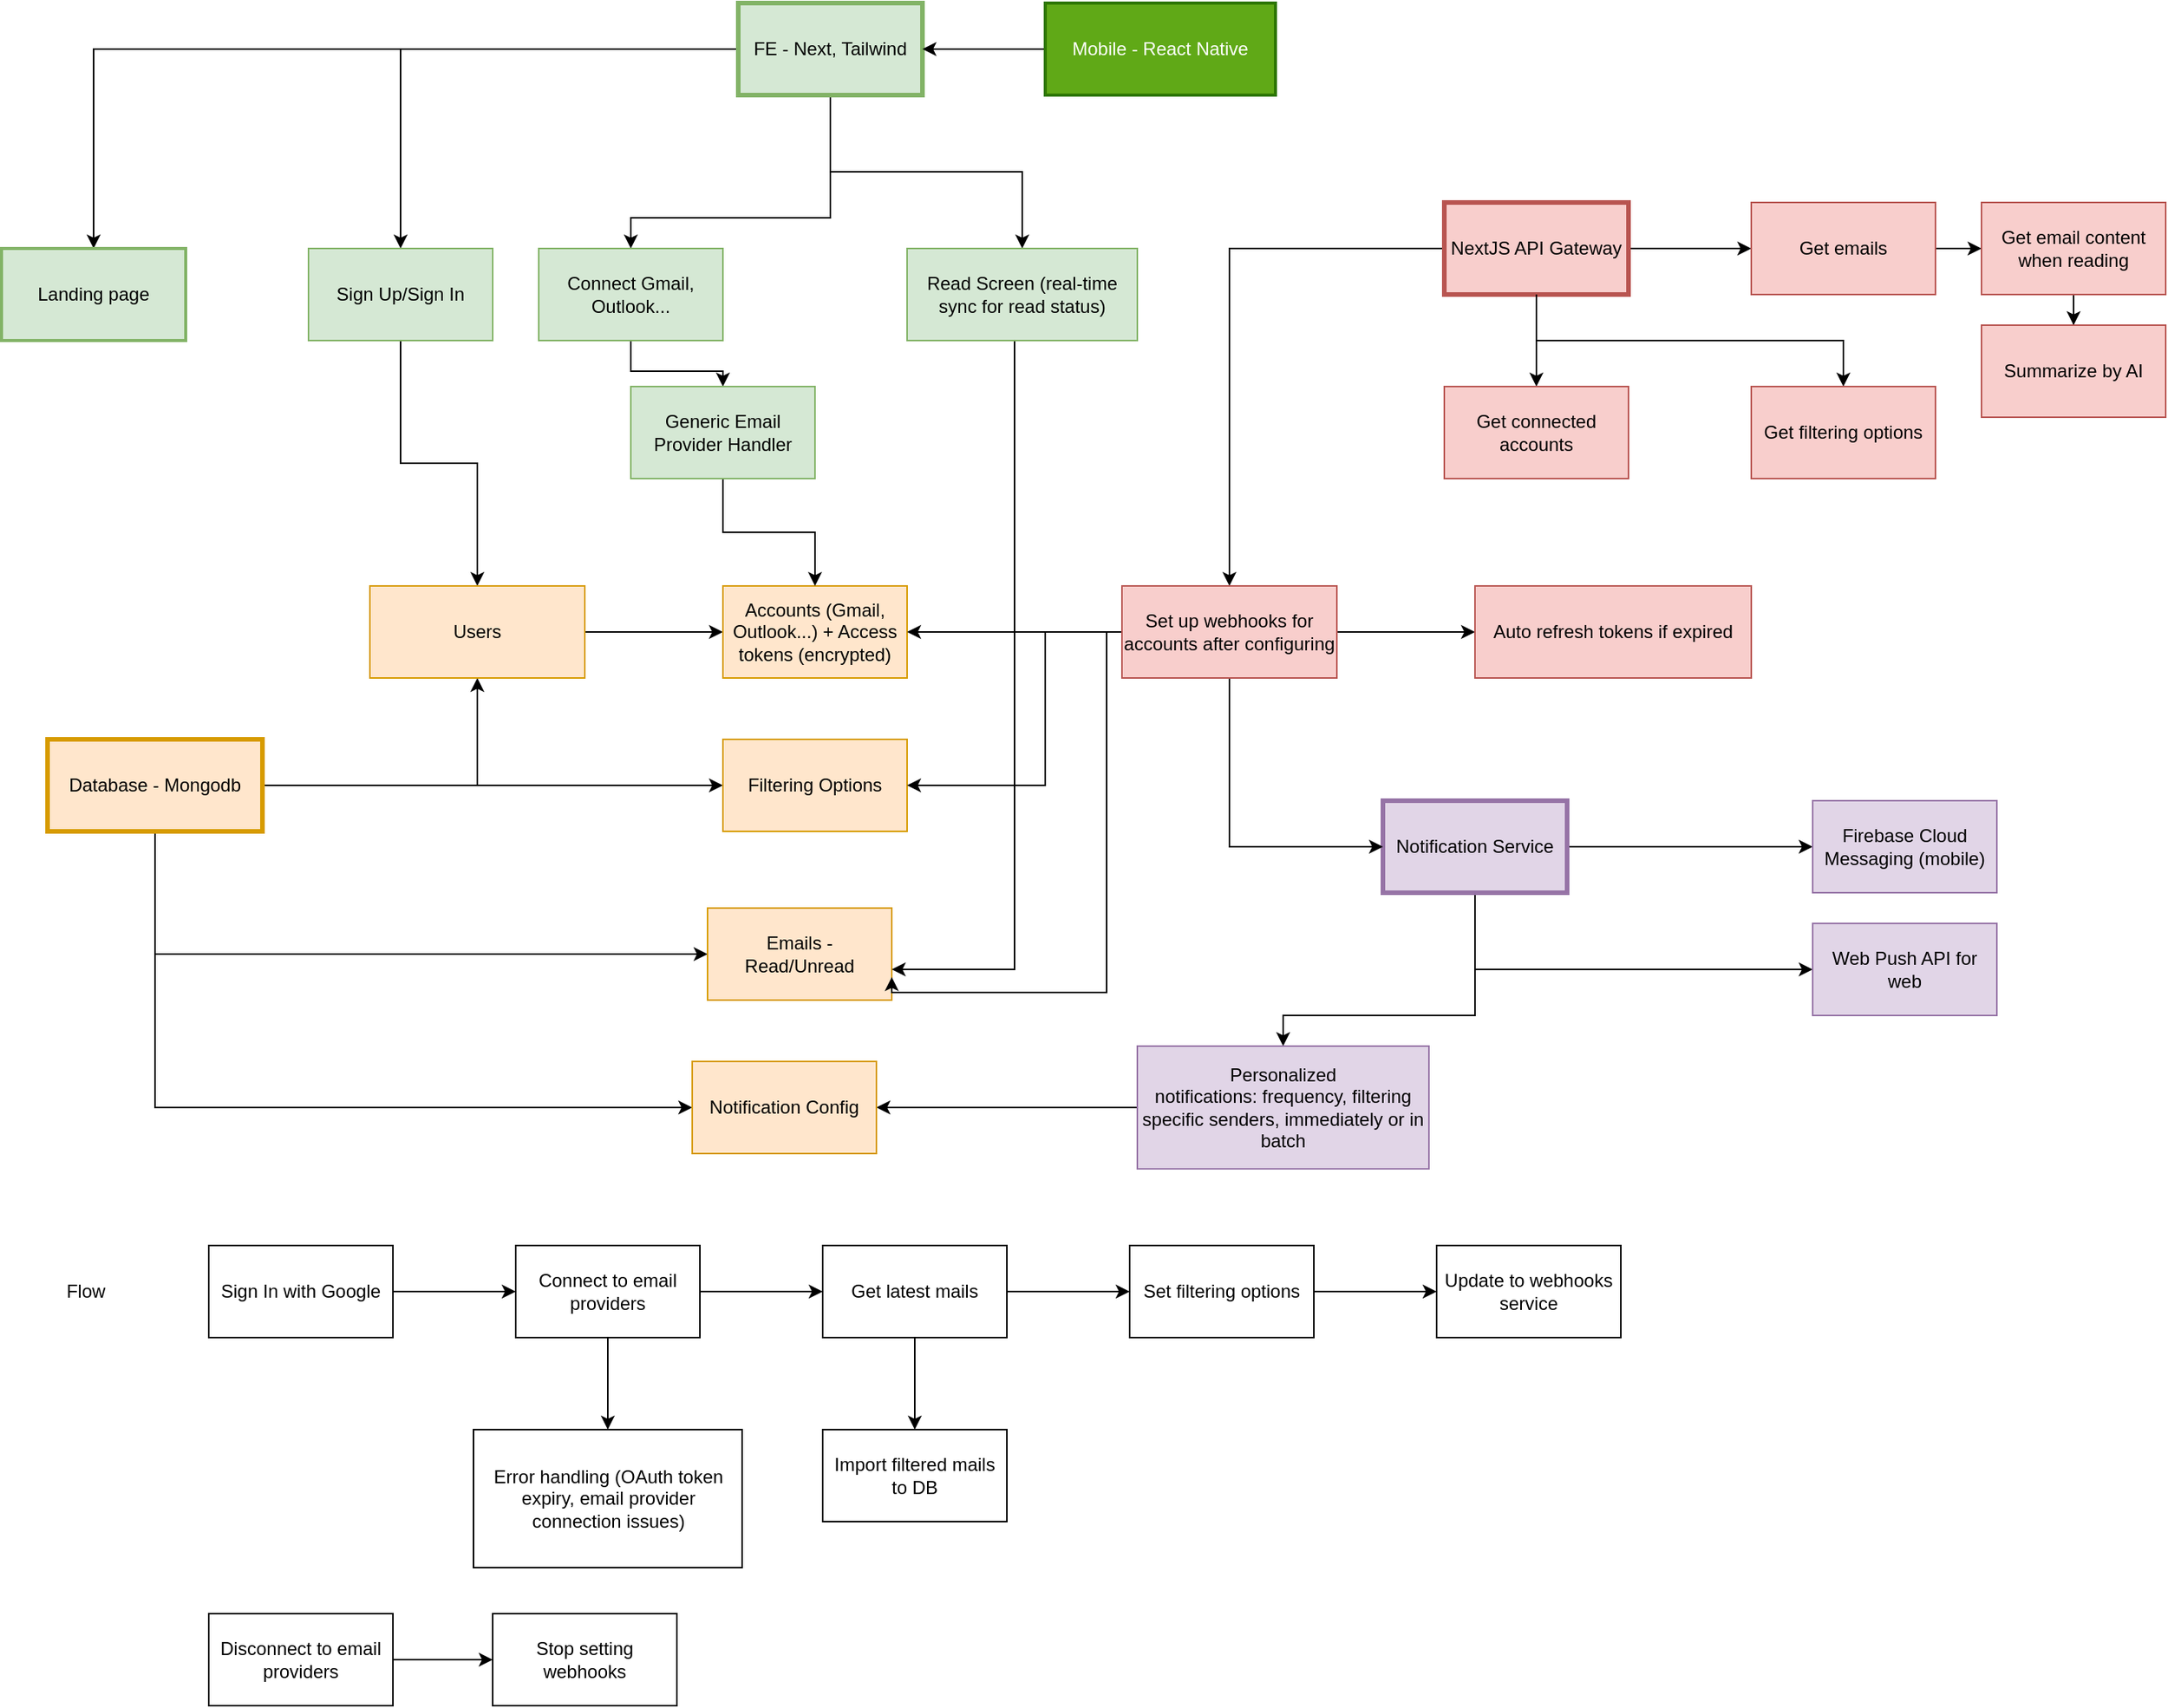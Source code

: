 <mxfile version="24.7.16">
  <diagram name="Trang-1" id="sZ26ORA3GB2YnHU4ORg-">
    <mxGraphModel dx="1834" dy="772" grid="1" gridSize="10" guides="1" tooltips="1" connect="1" arrows="1" fold="1" page="0" pageScale="1" pageWidth="827" pageHeight="1169" math="0" shadow="0">
      <root>
        <mxCell id="0" />
        <mxCell id="1" parent="0" />
        <mxCell id="-4XnIBtAPIhg3w7pLhLC-5" value="" style="edgeStyle=orthogonalEdgeStyle;rounded=0;orthogonalLoop=1;jettySize=auto;html=1;" parent="1" source="-4XnIBtAPIhg3w7pLhLC-1" target="-4XnIBtAPIhg3w7pLhLC-4" edge="1">
          <mxGeometry relative="1" as="geometry" />
        </mxCell>
        <mxCell id="-4XnIBtAPIhg3w7pLhLC-9" value="" style="edgeStyle=orthogonalEdgeStyle;rounded=0;orthogonalLoop=1;jettySize=auto;html=1;entryX=0.5;entryY=0;entryDx=0;entryDy=0;" parent="1" source="-4XnIBtAPIhg3w7pLhLC-1" target="-4XnIBtAPIhg3w7pLhLC-8" edge="1">
          <mxGeometry relative="1" as="geometry">
            <Array as="points">
              <mxPoint x="130" y="190" />
              <mxPoint x="190" y="190" />
            </Array>
          </mxGeometry>
        </mxCell>
        <mxCell id="sn20mlSqS-HbytY9ccLU-24" value="" style="edgeStyle=orthogonalEdgeStyle;rounded=0;orthogonalLoop=1;jettySize=auto;html=1;" parent="1" source="-4XnIBtAPIhg3w7pLhLC-1" target="sn20mlSqS-HbytY9ccLU-23" edge="1">
          <mxGeometry relative="1" as="geometry" />
        </mxCell>
        <mxCell id="sn20mlSqS-HbytY9ccLU-37" value="" style="edgeStyle=orthogonalEdgeStyle;rounded=0;orthogonalLoop=1;jettySize=auto;html=1;" parent="1" source="-4XnIBtAPIhg3w7pLhLC-1" target="sn20mlSqS-HbytY9ccLU-36" edge="1">
          <mxGeometry relative="1" as="geometry" />
        </mxCell>
        <mxCell id="-4XnIBtAPIhg3w7pLhLC-1" value="FE - Next, Tailwind" style="rounded=0;whiteSpace=wrap;html=1;fillColor=#d5e8d4;strokeColor=#82b366;strokeWidth=3;" parent="1" vertex="1">
          <mxGeometry x="200" y="50" width="120" height="60" as="geometry" />
        </mxCell>
        <mxCell id="sn20mlSqS-HbytY9ccLU-10" style="edgeStyle=orthogonalEdgeStyle;rounded=0;orthogonalLoop=1;jettySize=auto;html=1;entryX=0.5;entryY=0;entryDx=0;entryDy=0;" parent="1" source="-4XnIBtAPIhg3w7pLhLC-4" target="sn20mlSqS-HbytY9ccLU-5" edge="1">
          <mxGeometry relative="1" as="geometry" />
        </mxCell>
        <mxCell id="-4XnIBtAPIhg3w7pLhLC-4" value="Sign Up/Sign In" style="rounded=0;whiteSpace=wrap;html=1;fillColor=#d5e8d4;strokeColor=#82b366;" parent="1" vertex="1">
          <mxGeometry x="-80" y="210" width="120" height="60" as="geometry" />
        </mxCell>
        <mxCell id="Ho3KDSB0VRyxntUYbUB0-30" value="" style="edgeStyle=orthogonalEdgeStyle;rounded=0;orthogonalLoop=1;jettySize=auto;html=1;" parent="1" source="-4XnIBtAPIhg3w7pLhLC-8" target="Ho3KDSB0VRyxntUYbUB0-29" edge="1">
          <mxGeometry relative="1" as="geometry" />
        </mxCell>
        <mxCell id="-4XnIBtAPIhg3w7pLhLC-8" value="Connect Gmail, Outlook..." style="rounded=0;whiteSpace=wrap;html=1;fillColor=#d5e8d4;strokeColor=#82b366;" parent="1" vertex="1">
          <mxGeometry x="70" y="210" width="120" height="60" as="geometry" />
        </mxCell>
        <mxCell id="Ho3KDSB0VRyxntUYbUB0-14" value="" style="edgeStyle=orthogonalEdgeStyle;rounded=0;orthogonalLoop=1;jettySize=auto;html=1;" parent="1" source="sn20mlSqS-HbytY9ccLU-1" target="-4XnIBtAPIhg3w7pLhLC-1" edge="1">
          <mxGeometry relative="1" as="geometry" />
        </mxCell>
        <mxCell id="sn20mlSqS-HbytY9ccLU-1" value="Mobile - React Native" style="rounded=0;whiteSpace=wrap;html=1;fillColor=#60a917;strokeColor=#2D7600;fontColor=#ffffff;strokeWidth=2;" parent="1" vertex="1">
          <mxGeometry x="400" y="50" width="150" height="60" as="geometry" />
        </mxCell>
        <mxCell id="sn20mlSqS-HbytY9ccLU-6" value="" style="edgeStyle=orthogonalEdgeStyle;rounded=0;orthogonalLoop=1;jettySize=auto;html=1;" parent="1" source="sn20mlSqS-HbytY9ccLU-3" target="sn20mlSqS-HbytY9ccLU-5" edge="1">
          <mxGeometry relative="1" as="geometry" />
        </mxCell>
        <mxCell id="sn20mlSqS-HbytY9ccLU-12" value="" style="edgeStyle=orthogonalEdgeStyle;rounded=0;orthogonalLoop=1;jettySize=auto;html=1;" parent="1" source="sn20mlSqS-HbytY9ccLU-3" target="sn20mlSqS-HbytY9ccLU-11" edge="1">
          <mxGeometry relative="1" as="geometry">
            <Array as="points">
              <mxPoint x="-180" y="670" />
            </Array>
          </mxGeometry>
        </mxCell>
        <mxCell id="sn20mlSqS-HbytY9ccLU-14" value="" style="edgeStyle=orthogonalEdgeStyle;rounded=0;orthogonalLoop=1;jettySize=auto;html=1;" parent="1" source="sn20mlSqS-HbytY9ccLU-3" target="sn20mlSqS-HbytY9ccLU-13" edge="1">
          <mxGeometry relative="1" as="geometry" />
        </mxCell>
        <mxCell id="Ho3KDSB0VRyxntUYbUB0-36" value="" style="edgeStyle=orthogonalEdgeStyle;rounded=0;orthogonalLoop=1;jettySize=auto;html=1;" parent="1" source="sn20mlSqS-HbytY9ccLU-3" target="Ho3KDSB0VRyxntUYbUB0-35" edge="1">
          <mxGeometry relative="1" as="geometry">
            <Array as="points">
              <mxPoint x="-180" y="770" />
            </Array>
          </mxGeometry>
        </mxCell>
        <mxCell id="sn20mlSqS-HbytY9ccLU-3" value="Database - Mongodb" style="rounded=0;whiteSpace=wrap;html=1;fillColor=#ffe6cc;strokeColor=#d79b00;strokeWidth=3;" parent="1" vertex="1">
          <mxGeometry x="-250" y="530" width="140" height="60" as="geometry" />
        </mxCell>
        <mxCell id="sn20mlSqS-HbytY9ccLU-8" value="" style="edgeStyle=orthogonalEdgeStyle;rounded=0;orthogonalLoop=1;jettySize=auto;html=1;" parent="1" source="sn20mlSqS-HbytY9ccLU-5" target="sn20mlSqS-HbytY9ccLU-7" edge="1">
          <mxGeometry relative="1" as="geometry" />
        </mxCell>
        <mxCell id="sn20mlSqS-HbytY9ccLU-5" value="Users" style="rounded=0;whiteSpace=wrap;html=1;fillColor=#ffe6cc;strokeColor=#d79b00;" parent="1" vertex="1">
          <mxGeometry x="-40" y="430" width="140" height="60" as="geometry" />
        </mxCell>
        <mxCell id="sn20mlSqS-HbytY9ccLU-7" value="Accounts (Gmail, Outlook...) + Access tokens (encrypted)" style="whiteSpace=wrap;html=1;rounded=0;fillColor=#ffe6cc;strokeColor=#d79b00;" parent="1" vertex="1">
          <mxGeometry x="190" y="430" width="120" height="60" as="geometry" />
        </mxCell>
        <mxCell id="sn20mlSqS-HbytY9ccLU-11" value="Emails - Read/Unread" style="whiteSpace=wrap;html=1;fillColor=#ffe6cc;strokeColor=#d79b00;rounded=0;" parent="1" vertex="1">
          <mxGeometry x="180" y="640" width="120" height="60" as="geometry" />
        </mxCell>
        <mxCell id="sn20mlSqS-HbytY9ccLU-13" value="Filtering Options" style="whiteSpace=wrap;html=1;fillColor=#ffe6cc;strokeColor=#d79b00;rounded=0;" parent="1" vertex="1">
          <mxGeometry x="190" y="530" width="120" height="60" as="geometry" />
        </mxCell>
        <mxCell id="sn20mlSqS-HbytY9ccLU-40" value="" style="edgeStyle=orthogonalEdgeStyle;rounded=0;orthogonalLoop=1;jettySize=auto;html=1;" parent="1" source="sn20mlSqS-HbytY9ccLU-17" target="sn20mlSqS-HbytY9ccLU-39" edge="1">
          <mxGeometry relative="1" as="geometry" />
        </mxCell>
        <mxCell id="sn20mlSqS-HbytY9ccLU-46" value="" style="edgeStyle=orthogonalEdgeStyle;rounded=0;orthogonalLoop=1;jettySize=auto;html=1;" parent="1" source="sn20mlSqS-HbytY9ccLU-17" target="sn20mlSqS-HbytY9ccLU-45" edge="1">
          <mxGeometry relative="1" as="geometry" />
        </mxCell>
        <mxCell id="Ho3KDSB0VRyxntUYbUB0-15" style="edgeStyle=orthogonalEdgeStyle;rounded=0;orthogonalLoop=1;jettySize=auto;html=1;" parent="1" source="sn20mlSqS-HbytY9ccLU-17" target="sn20mlSqS-HbytY9ccLU-34" edge="1">
          <mxGeometry relative="1" as="geometry" />
        </mxCell>
        <mxCell id="sn20mlSqS-HbytY9ccLU-17" value="NextJS API Gateway" style="whiteSpace=wrap;html=1;fillColor=#f8cecc;strokeColor=#b85450;rounded=0;strokeWidth=3;" parent="1" vertex="1">
          <mxGeometry x="660" y="180" width="120" height="60" as="geometry" />
        </mxCell>
        <mxCell id="Ho3KDSB0VRyxntUYbUB0-24" value="" style="edgeStyle=orthogonalEdgeStyle;rounded=0;orthogonalLoop=1;jettySize=auto;html=1;" parent="1" source="sn20mlSqS-HbytY9ccLU-21" target="Ho3KDSB0VRyxntUYbUB0-23" edge="1">
          <mxGeometry relative="1" as="geometry" />
        </mxCell>
        <mxCell id="Ho3KDSB0VRyxntUYbUB0-26" value="" style="edgeStyle=orthogonalEdgeStyle;rounded=0;orthogonalLoop=1;jettySize=auto;html=1;" parent="1" source="sn20mlSqS-HbytY9ccLU-21" target="Ho3KDSB0VRyxntUYbUB0-25" edge="1">
          <mxGeometry relative="1" as="geometry">
            <Array as="points">
              <mxPoint x="680" y="680" />
            </Array>
          </mxGeometry>
        </mxCell>
        <mxCell id="Ho3KDSB0VRyxntUYbUB0-34" value="" style="edgeStyle=orthogonalEdgeStyle;rounded=0;orthogonalLoop=1;jettySize=auto;html=1;" parent="1" source="sn20mlSqS-HbytY9ccLU-21" target="Ho3KDSB0VRyxntUYbUB0-33" edge="1">
          <mxGeometry relative="1" as="geometry">
            <Array as="points">
              <mxPoint x="680" y="710" />
              <mxPoint x="555" y="710" />
            </Array>
          </mxGeometry>
        </mxCell>
        <mxCell id="sn20mlSqS-HbytY9ccLU-21" value="Notification Service" style="whiteSpace=wrap;html=1;fillColor=#e1d5e7;strokeColor=#9673a6;rounded=0;strokeWidth=3;" parent="1" vertex="1">
          <mxGeometry x="620" y="570" width="120" height="60" as="geometry" />
        </mxCell>
        <mxCell id="sn20mlSqS-HbytY9ccLU-29" style="edgeStyle=orthogonalEdgeStyle;rounded=0;orthogonalLoop=1;jettySize=auto;html=1;" parent="1" source="sn20mlSqS-HbytY9ccLU-23" target="sn20mlSqS-HbytY9ccLU-11" edge="1">
          <mxGeometry relative="1" as="geometry">
            <Array as="points">
              <mxPoint x="380" y="680" />
            </Array>
          </mxGeometry>
        </mxCell>
        <mxCell id="sn20mlSqS-HbytY9ccLU-23" value="Read Screen (real-time sync for read status)" style="whiteSpace=wrap;html=1;fillColor=#d5e8d4;strokeColor=#82b366;rounded=0;" parent="1" vertex="1">
          <mxGeometry x="310" y="210" width="150" height="60" as="geometry" />
        </mxCell>
        <mxCell id="sn20mlSqS-HbytY9ccLU-38" style="edgeStyle=orthogonalEdgeStyle;rounded=0;orthogonalLoop=1;jettySize=auto;html=1;" parent="1" source="sn20mlSqS-HbytY9ccLU-34" target="sn20mlSqS-HbytY9ccLU-21" edge="1">
          <mxGeometry relative="1" as="geometry">
            <Array as="points">
              <mxPoint x="520" y="550" />
              <mxPoint x="520" y="550" />
            </Array>
          </mxGeometry>
        </mxCell>
        <mxCell id="Ho3KDSB0VRyxntUYbUB0-16" style="edgeStyle=orthogonalEdgeStyle;rounded=0;orthogonalLoop=1;jettySize=auto;html=1;entryX=1;entryY=0.5;entryDx=0;entryDy=0;" parent="1" source="sn20mlSqS-HbytY9ccLU-34" target="sn20mlSqS-HbytY9ccLU-7" edge="1">
          <mxGeometry relative="1" as="geometry" />
        </mxCell>
        <mxCell id="Ho3KDSB0VRyxntUYbUB0-17" style="edgeStyle=orthogonalEdgeStyle;rounded=0;orthogonalLoop=1;jettySize=auto;html=1;entryX=1;entryY=0.5;entryDx=0;entryDy=0;" parent="1" source="sn20mlSqS-HbytY9ccLU-34" target="sn20mlSqS-HbytY9ccLU-13" edge="1">
          <mxGeometry relative="1" as="geometry">
            <Array as="points">
              <mxPoint x="400" y="460" />
              <mxPoint x="400" y="560" />
            </Array>
          </mxGeometry>
        </mxCell>
        <mxCell id="Ho3KDSB0VRyxntUYbUB0-18" style="edgeStyle=orthogonalEdgeStyle;rounded=0;orthogonalLoop=1;jettySize=auto;html=1;entryX=1;entryY=0.75;entryDx=0;entryDy=0;" parent="1" source="sn20mlSqS-HbytY9ccLU-34" target="sn20mlSqS-HbytY9ccLU-11" edge="1">
          <mxGeometry relative="1" as="geometry">
            <Array as="points">
              <mxPoint x="440" y="460" />
              <mxPoint x="440" y="695" />
            </Array>
          </mxGeometry>
        </mxCell>
        <mxCell id="Ho3KDSB0VRyxntUYbUB0-22" value="" style="edgeStyle=orthogonalEdgeStyle;rounded=0;orthogonalLoop=1;jettySize=auto;html=1;" parent="1" source="sn20mlSqS-HbytY9ccLU-34" target="Ho3KDSB0VRyxntUYbUB0-21" edge="1">
          <mxGeometry relative="1" as="geometry" />
        </mxCell>
        <mxCell id="sn20mlSqS-HbytY9ccLU-34" value="Set up webhooks for accounts after configuring" style="whiteSpace=wrap;html=1;fillColor=#f8cecc;strokeColor=#b85450;rounded=0;" parent="1" vertex="1">
          <mxGeometry x="450" y="430" width="140" height="60" as="geometry" />
        </mxCell>
        <mxCell id="sn20mlSqS-HbytY9ccLU-36" value="Landing page" style="whiteSpace=wrap;html=1;fillColor=#d5e8d4;strokeColor=#82b366;rounded=0;strokeWidth=2;" parent="1" vertex="1">
          <mxGeometry x="-280" y="210" width="120" height="60" as="geometry" />
        </mxCell>
        <mxCell id="sn20mlSqS-HbytY9ccLU-43" value="" style="edgeStyle=orthogonalEdgeStyle;rounded=0;orthogonalLoop=1;jettySize=auto;html=1;exitX=0.5;exitY=1;exitDx=0;exitDy=0;" parent="1" source="sn20mlSqS-HbytY9ccLU-17" target="sn20mlSqS-HbytY9ccLU-41" edge="1">
          <mxGeometry relative="1" as="geometry" />
        </mxCell>
        <mxCell id="SvRrcNwXcUUWf0sOA4Cr-2" value="" style="edgeStyle=orthogonalEdgeStyle;rounded=0;orthogonalLoop=1;jettySize=auto;html=1;" edge="1" parent="1" source="sn20mlSqS-HbytY9ccLU-39" target="SvRrcNwXcUUWf0sOA4Cr-1">
          <mxGeometry relative="1" as="geometry" />
        </mxCell>
        <mxCell id="sn20mlSqS-HbytY9ccLU-39" value="Get emails" style="whiteSpace=wrap;html=1;fillColor=#f8cecc;strokeColor=#b85450;rounded=0;" parent="1" vertex="1">
          <mxGeometry x="860" y="180" width="120" height="60" as="geometry" />
        </mxCell>
        <mxCell id="sn20mlSqS-HbytY9ccLU-41" value="Get filtering options" style="whiteSpace=wrap;html=1;fillColor=#f8cecc;strokeColor=#b85450;rounded=0;" parent="1" vertex="1">
          <mxGeometry x="860" y="300" width="120" height="60" as="geometry" />
        </mxCell>
        <mxCell id="sn20mlSqS-HbytY9ccLU-45" value="Get connected accounts" style="whiteSpace=wrap;html=1;fillColor=#f8cecc;strokeColor=#b85450;rounded=0;" parent="1" vertex="1">
          <mxGeometry x="660" y="300" width="120" height="60" as="geometry" />
        </mxCell>
        <mxCell id="Ho3KDSB0VRyxntUYbUB0-3" value="" style="edgeStyle=orthogonalEdgeStyle;rounded=0;orthogonalLoop=1;jettySize=auto;html=1;" parent="1" source="Ho3KDSB0VRyxntUYbUB0-1" target="Ho3KDSB0VRyxntUYbUB0-2" edge="1">
          <mxGeometry relative="1" as="geometry" />
        </mxCell>
        <mxCell id="Ho3KDSB0VRyxntUYbUB0-1" value="Sign In with Google" style="rounded=0;whiteSpace=wrap;html=1;" parent="1" vertex="1">
          <mxGeometry x="-145" y="860" width="120" height="60" as="geometry" />
        </mxCell>
        <mxCell id="Ho3KDSB0VRyxntUYbUB0-5" value="" style="edgeStyle=orthogonalEdgeStyle;rounded=0;orthogonalLoop=1;jettySize=auto;html=1;" parent="1" source="Ho3KDSB0VRyxntUYbUB0-2" target="Ho3KDSB0VRyxntUYbUB0-4" edge="1">
          <mxGeometry relative="1" as="geometry" />
        </mxCell>
        <mxCell id="Ho3KDSB0VRyxntUYbUB0-28" value="" style="edgeStyle=orthogonalEdgeStyle;rounded=0;orthogonalLoop=1;jettySize=auto;html=1;" parent="1" source="Ho3KDSB0VRyxntUYbUB0-2" target="Ho3KDSB0VRyxntUYbUB0-27" edge="1">
          <mxGeometry relative="1" as="geometry" />
        </mxCell>
        <mxCell id="Ho3KDSB0VRyxntUYbUB0-2" value="Connect to email providers" style="whiteSpace=wrap;html=1;rounded=0;" parent="1" vertex="1">
          <mxGeometry x="55" y="860" width="120" height="60" as="geometry" />
        </mxCell>
        <mxCell id="Ho3KDSB0VRyxntUYbUB0-7" value="" style="edgeStyle=orthogonalEdgeStyle;rounded=0;orthogonalLoop=1;jettySize=auto;html=1;" parent="1" source="Ho3KDSB0VRyxntUYbUB0-4" target="Ho3KDSB0VRyxntUYbUB0-6" edge="1">
          <mxGeometry relative="1" as="geometry" />
        </mxCell>
        <mxCell id="Ho3KDSB0VRyxntUYbUB0-9" value="" style="edgeStyle=orthogonalEdgeStyle;rounded=0;orthogonalLoop=1;jettySize=auto;html=1;" parent="1" source="Ho3KDSB0VRyxntUYbUB0-4" target="Ho3KDSB0VRyxntUYbUB0-8" edge="1">
          <mxGeometry relative="1" as="geometry" />
        </mxCell>
        <mxCell id="Ho3KDSB0VRyxntUYbUB0-4" value="Get latest mails" style="whiteSpace=wrap;html=1;rounded=0;" parent="1" vertex="1">
          <mxGeometry x="255" y="860" width="120" height="60" as="geometry" />
        </mxCell>
        <mxCell id="Ho3KDSB0VRyxntUYbUB0-11" value="" style="edgeStyle=orthogonalEdgeStyle;rounded=0;orthogonalLoop=1;jettySize=auto;html=1;" parent="1" source="Ho3KDSB0VRyxntUYbUB0-6" target="Ho3KDSB0VRyxntUYbUB0-10" edge="1">
          <mxGeometry relative="1" as="geometry" />
        </mxCell>
        <mxCell id="Ho3KDSB0VRyxntUYbUB0-6" value="Set filtering options" style="whiteSpace=wrap;html=1;rounded=0;" parent="1" vertex="1">
          <mxGeometry x="455" y="860" width="120" height="60" as="geometry" />
        </mxCell>
        <mxCell id="Ho3KDSB0VRyxntUYbUB0-8" value="Import filtered mails to DB" style="whiteSpace=wrap;html=1;rounded=0;" parent="1" vertex="1">
          <mxGeometry x="255" y="980" width="120" height="60" as="geometry" />
        </mxCell>
        <mxCell id="Ho3KDSB0VRyxntUYbUB0-10" value="Update to webhooks service" style="whiteSpace=wrap;html=1;rounded=0;" parent="1" vertex="1">
          <mxGeometry x="655" y="860" width="120" height="60" as="geometry" />
        </mxCell>
        <mxCell id="Ho3KDSB0VRyxntUYbUB0-19" value="Flow" style="text;html=1;align=center;verticalAlign=middle;whiteSpace=wrap;rounded=0;" parent="1" vertex="1">
          <mxGeometry x="-255" y="875" width="60" height="30" as="geometry" />
        </mxCell>
        <mxCell id="Ho3KDSB0VRyxntUYbUB0-21" value="Auto refresh tokens if expired" style="whiteSpace=wrap;html=1;fillColor=#f8cecc;strokeColor=#b85450;rounded=0;" parent="1" vertex="1">
          <mxGeometry x="680" y="430" width="180" height="60" as="geometry" />
        </mxCell>
        <mxCell id="Ho3KDSB0VRyxntUYbUB0-23" value="Firebase Cloud Messaging (mobile)" style="whiteSpace=wrap;html=1;fillColor=#e1d5e7;strokeColor=#9673a6;rounded=0;" parent="1" vertex="1">
          <mxGeometry x="900" y="570" width="120" height="60" as="geometry" />
        </mxCell>
        <mxCell id="Ho3KDSB0VRyxntUYbUB0-25" value="Web Push API for web" style="whiteSpace=wrap;html=1;fillColor=#e1d5e7;strokeColor=#9673a6;rounded=0;strokeWidth=1;" parent="1" vertex="1">
          <mxGeometry x="900" y="650" width="120" height="60" as="geometry" />
        </mxCell>
        <mxCell id="Ho3KDSB0VRyxntUYbUB0-27" value="Error handling (OAuth token expiry, email provider connection issues)" style="whiteSpace=wrap;html=1;rounded=0;" parent="1" vertex="1">
          <mxGeometry x="27.5" y="980" width="175" height="90" as="geometry" />
        </mxCell>
        <mxCell id="Ho3KDSB0VRyxntUYbUB0-31" style="edgeStyle=orthogonalEdgeStyle;rounded=0;orthogonalLoop=1;jettySize=auto;html=1;entryX=0.5;entryY=0;entryDx=0;entryDy=0;" parent="1" source="Ho3KDSB0VRyxntUYbUB0-29" target="sn20mlSqS-HbytY9ccLU-7" edge="1">
          <mxGeometry relative="1" as="geometry" />
        </mxCell>
        <mxCell id="Ho3KDSB0VRyxntUYbUB0-29" value="Generic Email Provider Handler" style="whiteSpace=wrap;html=1;fillColor=#d5e8d4;strokeColor=#82b366;rounded=0;" parent="1" vertex="1">
          <mxGeometry x="130" y="300" width="120" height="60" as="geometry" />
        </mxCell>
        <mxCell id="Ho3KDSB0VRyxntUYbUB0-37" style="edgeStyle=orthogonalEdgeStyle;rounded=0;orthogonalLoop=1;jettySize=auto;html=1;" parent="1" source="Ho3KDSB0VRyxntUYbUB0-33" target="Ho3KDSB0VRyxntUYbUB0-35" edge="1">
          <mxGeometry relative="1" as="geometry" />
        </mxCell>
        <mxCell id="Ho3KDSB0VRyxntUYbUB0-33" value="Personalized notifications:&amp;nbsp;frequency, filtering specific senders, immediately or in batch" style="whiteSpace=wrap;html=1;fillColor=#e1d5e7;strokeColor=#9673a6;rounded=0;strokeWidth=1;" parent="1" vertex="1">
          <mxGeometry x="460" y="730" width="190" height="80" as="geometry" />
        </mxCell>
        <mxCell id="Ho3KDSB0VRyxntUYbUB0-35" value="Notification Config" style="whiteSpace=wrap;html=1;fillColor=#ffe6cc;strokeColor=#d79b00;rounded=0;strokeWidth=1;" parent="1" vertex="1">
          <mxGeometry x="170" y="740" width="120" height="60" as="geometry" />
        </mxCell>
        <mxCell id="SvRrcNwXcUUWf0sOA4Cr-4" value="" style="edgeStyle=orthogonalEdgeStyle;rounded=0;orthogonalLoop=1;jettySize=auto;html=1;" edge="1" parent="1" source="SvRrcNwXcUUWf0sOA4Cr-1" target="SvRrcNwXcUUWf0sOA4Cr-3">
          <mxGeometry relative="1" as="geometry" />
        </mxCell>
        <mxCell id="SvRrcNwXcUUWf0sOA4Cr-1" value="Get email content when reading" style="whiteSpace=wrap;html=1;fillColor=#f8cecc;strokeColor=#b85450;rounded=0;" vertex="1" parent="1">
          <mxGeometry x="1010" y="180" width="120" height="60" as="geometry" />
        </mxCell>
        <mxCell id="SvRrcNwXcUUWf0sOA4Cr-3" value="Summarize by AI" style="whiteSpace=wrap;html=1;fillColor=#f8cecc;strokeColor=#b85450;rounded=0;" vertex="1" parent="1">
          <mxGeometry x="1010" y="260" width="120" height="60" as="geometry" />
        </mxCell>
        <mxCell id="SvRrcNwXcUUWf0sOA4Cr-7" value="" style="edgeStyle=orthogonalEdgeStyle;rounded=0;orthogonalLoop=1;jettySize=auto;html=1;" edge="1" parent="1" source="SvRrcNwXcUUWf0sOA4Cr-5" target="SvRrcNwXcUUWf0sOA4Cr-6">
          <mxGeometry relative="1" as="geometry" />
        </mxCell>
        <mxCell id="SvRrcNwXcUUWf0sOA4Cr-5" value="Disconnect to email providers" style="rounded=0;whiteSpace=wrap;html=1;" vertex="1" parent="1">
          <mxGeometry x="-145" y="1100" width="120" height="60" as="geometry" />
        </mxCell>
        <mxCell id="SvRrcNwXcUUWf0sOA4Cr-6" value="Stop setting webhooks" style="whiteSpace=wrap;html=1;rounded=0;" vertex="1" parent="1">
          <mxGeometry x="40" y="1100" width="120" height="60" as="geometry" />
        </mxCell>
      </root>
    </mxGraphModel>
  </diagram>
</mxfile>
